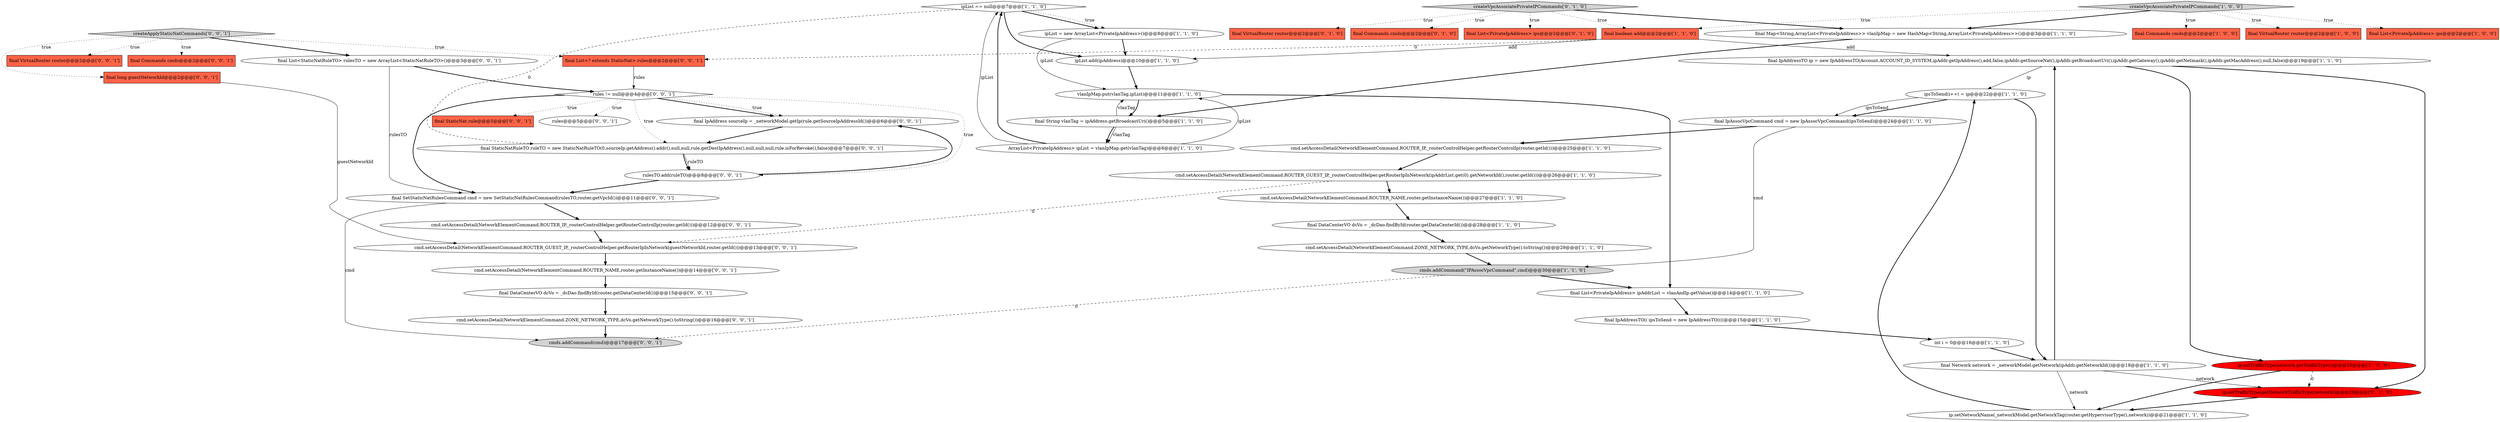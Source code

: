 digraph {
4 [style = filled, label = "final IpAddressTO ip = new IpAddressTO(Account.ACCOUNT_ID_SYSTEM,ipAddr.getIpAddress(),add,false,ipAddr.getSourceNat(),ipAddr.getBroadcastUri(),ipAddr.getGateway(),ipAddr.getNetmask(),ipAddr.getMacAddress(),null,false)@@@19@@@['1', '1', '0']", fillcolor = white, shape = ellipse image = "AAA0AAABBB1BBB"];
28 [style = filled, label = "final VirtualRouter router@@@2@@@['0', '1', '0']", fillcolor = tomato, shape = box image = "AAA0AAABBB2BBB"];
19 [style = filled, label = "ipsToSend(i++( = ip@@@22@@@['1', '1', '0']", fillcolor = white, shape = ellipse image = "AAA0AAABBB1BBB"];
31 [style = filled, label = "createVpcAssociatePrivateIPCommands['0', '1', '0']", fillcolor = lightgray, shape = diamond image = "AAA0AAABBB2BBB"];
38 [style = filled, label = "final DataCenterVO dcVo = _dcDao.findById(router.getDataCenterId())@@@15@@@['0', '0', '1']", fillcolor = white, shape = ellipse image = "AAA0AAABBB3BBB"];
35 [style = filled, label = "final StaticNat rule@@@5@@@['0', '0', '1']", fillcolor = tomato, shape = box image = "AAA0AAABBB3BBB"];
27 [style = filled, label = "ip.setTrafficType(getNetworkTrafficType(network))@@@20@@@['0', '1', '0']", fillcolor = red, shape = ellipse image = "AAA1AAABBB2BBB"];
44 [style = filled, label = "final long guestNetworkId@@@2@@@['0', '0', '1']", fillcolor = tomato, shape = box image = "AAA0AAABBB3BBB"];
6 [style = filled, label = "cmd.setAccessDetail(NetworkElementCommand.ROUTER_NAME,router.getInstanceName())@@@27@@@['1', '1', '0']", fillcolor = white, shape = ellipse image = "AAA0AAABBB1BBB"];
0 [style = filled, label = "ip.setTrafficType(network.getTrafficType())@@@20@@@['1', '0', '0']", fillcolor = red, shape = ellipse image = "AAA1AAABBB1BBB"];
50 [style = filled, label = "cmd.setAccessDetail(NetworkElementCommand.ROUTER_NAME,router.getInstanceName())@@@14@@@['0', '0', '1']", fillcolor = white, shape = ellipse image = "AAA0AAABBB3BBB"];
16 [style = filled, label = "int i = 0@@@16@@@['1', '1', '0']", fillcolor = white, shape = ellipse image = "AAA0AAABBB1BBB"];
3 [style = filled, label = "cmd.setAccessDetail(NetworkElementCommand.ROUTER_IP,_routerControlHelper.getRouterControlIp(router.getId()))@@@25@@@['1', '1', '0']", fillcolor = white, shape = ellipse image = "AAA0AAABBB1BBB"];
25 [style = filled, label = "createVpcAssociatePrivateIPCommands['1', '0', '0']", fillcolor = lightgray, shape = diamond image = "AAA0AAABBB1BBB"];
17 [style = filled, label = "final IpAssocVpcCommand cmd = new IpAssocVpcCommand(ipsToSend)@@@24@@@['1', '1', '0']", fillcolor = white, shape = ellipse image = "AAA0AAABBB1BBB"];
13 [style = filled, label = "cmd.setAccessDetail(NetworkElementCommand.ZONE_NETWORK_TYPE,dcVo.getNetworkType().toString())@@@29@@@['1', '1', '0']", fillcolor = white, shape = ellipse image = "AAA0AAABBB1BBB"];
42 [style = filled, label = "cmds.addCommand(cmd)@@@17@@@['0', '0', '1']", fillcolor = lightgray, shape = ellipse image = "AAA0AAABBB3BBB"];
41 [style = filled, label = "final IpAddress sourceIp = _networkModel.getIp(rule.getSourceIpAddressId())@@@6@@@['0', '0', '1']", fillcolor = white, shape = ellipse image = "AAA0AAABBB3BBB"];
7 [style = filled, label = "final Map<String,ArrayList<PrivateIpAddress>> vlanIpMap = new HashMap<String,ArrayList<PrivateIpAddress>>()@@@3@@@['1', '1', '0']", fillcolor = white, shape = ellipse image = "AAA0AAABBB1BBB"];
29 [style = filled, label = "final Commands cmds@@@2@@@['0', '1', '0']", fillcolor = tomato, shape = box image = "AAA0AAABBB2BBB"];
20 [style = filled, label = "ipList.add(ipAddress)@@@10@@@['1', '1', '0']", fillcolor = white, shape = ellipse image = "AAA0AAABBB1BBB"];
32 [style = filled, label = "final List<StaticNatRuleTO> rulesTO = new ArrayList<StaticNatRuleTO>()@@@3@@@['0', '0', '1']", fillcolor = white, shape = ellipse image = "AAA0AAABBB3BBB"];
18 [style = filled, label = "final Network network = _networkModel.getNetwork(ipAddr.getNetworkId())@@@18@@@['1', '1', '0']", fillcolor = white, shape = ellipse image = "AAA0AAABBB1BBB"];
45 [style = filled, label = "final StaticNatRuleTO ruleTO = new StaticNatRuleTO(0,sourceIp.getAddress().addr(),null,null,rule.getDestIpAddress(),null,null,null,rule.isForRevoke(),false)@@@7@@@['0', '0', '1']", fillcolor = white, shape = ellipse image = "AAA0AAABBB3BBB"];
49 [style = filled, label = "final List<? extends StaticNat> rules@@@2@@@['0', '0', '1']", fillcolor = tomato, shape = box image = "AAA0AAABBB3BBB"];
43 [style = filled, label = "final VirtualRouter router@@@2@@@['0', '0', '1']", fillcolor = tomato, shape = box image = "AAA0AAABBB3BBB"];
33 [style = filled, label = "rules@@@5@@@['0', '0', '1']", fillcolor = white, shape = ellipse image = "AAA0AAABBB3BBB"];
36 [style = filled, label = "final SetStaticNatRulesCommand cmd = new SetStaticNatRulesCommand(rulesTO,router.getVpcId())@@@11@@@['0', '0', '1']", fillcolor = white, shape = ellipse image = "AAA0AAABBB3BBB"];
30 [style = filled, label = "final List<PrivateIpAddress> ips@@@2@@@['0', '1', '0']", fillcolor = tomato, shape = box image = "AAA0AAABBB2BBB"];
1 [style = filled, label = "ArrayList<PrivateIpAddress> ipList = vlanIpMap.get(vlanTag)@@@6@@@['1', '1', '0']", fillcolor = white, shape = ellipse image = "AAA0AAABBB1BBB"];
12 [style = filled, label = "final boolean add@@@2@@@['1', '1', '0']", fillcolor = tomato, shape = box image = "AAA0AAABBB1BBB"];
22 [style = filled, label = "ip.setNetworkName(_networkModel.getNetworkTag(router.getHypervisorType(),network))@@@21@@@['1', '1', '0']", fillcolor = white, shape = ellipse image = "AAA0AAABBB1BBB"];
34 [style = filled, label = "final Commands cmds@@@2@@@['0', '0', '1']", fillcolor = tomato, shape = box image = "AAA0AAABBB3BBB"];
46 [style = filled, label = "cmd.setAccessDetail(NetworkElementCommand.ROUTER_IP,_routerControlHelper.getRouterControlIp(router.getId()))@@@12@@@['0', '0', '1']", fillcolor = white, shape = ellipse image = "AAA0AAABBB3BBB"];
48 [style = filled, label = "cmd.setAccessDetail(NetworkElementCommand.ROUTER_GUEST_IP,_routerControlHelper.getRouterIpInNetwork(guestNetworkId,router.getId()))@@@13@@@['0', '0', '1']", fillcolor = white, shape = ellipse image = "AAA0AAABBB3BBB"];
23 [style = filled, label = "ipList == null@@@7@@@['1', '1', '0']", fillcolor = white, shape = diamond image = "AAA0AAABBB1BBB"];
24 [style = filled, label = "final DataCenterVO dcVo = _dcDao.findById(router.getDataCenterId())@@@28@@@['1', '1', '0']", fillcolor = white, shape = ellipse image = "AAA0AAABBB1BBB"];
47 [style = filled, label = "rulesTO.add(ruleTO)@@@8@@@['0', '0', '1']", fillcolor = white, shape = ellipse image = "AAA0AAABBB3BBB"];
15 [style = filled, label = "ipList = new ArrayList<PrivateIpAddress>()@@@8@@@['1', '1', '0']", fillcolor = white, shape = ellipse image = "AAA0AAABBB1BBB"];
26 [style = filled, label = "vlanIpMap.put(vlanTag,ipList)@@@11@@@['1', '1', '0']", fillcolor = white, shape = ellipse image = "AAA0AAABBB1BBB"];
8 [style = filled, label = "final Commands cmds@@@2@@@['1', '0', '0']", fillcolor = tomato, shape = box image = "AAA0AAABBB1BBB"];
40 [style = filled, label = "rules != null@@@4@@@['0', '0', '1']", fillcolor = white, shape = diamond image = "AAA0AAABBB3BBB"];
9 [style = filled, label = "cmd.setAccessDetail(NetworkElementCommand.ROUTER_GUEST_IP,_routerControlHelper.getRouterIpInNetwork(ipAddrList.get(0).getNetworkId(),router.getId()))@@@26@@@['1', '1', '0']", fillcolor = white, shape = ellipse image = "AAA0AAABBB1BBB"];
39 [style = filled, label = "createApplyStaticNatCommands['0', '0', '1']", fillcolor = lightgray, shape = diamond image = "AAA0AAABBB3BBB"];
11 [style = filled, label = "final VirtualRouter router@@@2@@@['1', '0', '0']", fillcolor = tomato, shape = box image = "AAA0AAABBB1BBB"];
10 [style = filled, label = "final List<PrivateIpAddress> ipAddrList = vlanAndIp.getValue()@@@14@@@['1', '1', '0']", fillcolor = white, shape = ellipse image = "AAA0AAABBB1BBB"];
37 [style = filled, label = "cmd.setAccessDetail(NetworkElementCommand.ZONE_NETWORK_TYPE,dcVo.getNetworkType().toString())@@@16@@@['0', '0', '1']", fillcolor = white, shape = ellipse image = "AAA0AAABBB3BBB"];
21 [style = filled, label = "final String vlanTag = ipAddress.getBroadcastUri()@@@5@@@['1', '1', '0']", fillcolor = white, shape = ellipse image = "AAA0AAABBB1BBB"];
5 [style = filled, label = "final IpAddressTO(( ipsToSend = new IpAddressTO((((@@@15@@@['1', '1', '0']", fillcolor = white, shape = ellipse image = "AAA0AAABBB1BBB"];
14 [style = filled, label = "cmds.addCommand(\"IPAssocVpcCommand\",cmd)@@@30@@@['1', '1', '0']", fillcolor = lightgray, shape = ellipse image = "AAA0AAABBB1BBB"];
2 [style = filled, label = "final List<PrivateIpAddress> ips@@@2@@@['1', '0', '0']", fillcolor = tomato, shape = box image = "AAA0AAABBB1BBB"];
1->23 [style = solid, label="ipList"];
12->49 [style = dashed, label="0"];
12->20 [style = solid, label="add"];
23->20 [style = bold, label=""];
16->18 [style = bold, label=""];
12->4 [style = solid, label="add"];
19->18 [style = bold, label=""];
21->1 [style = solid, label="vlanTag"];
40->33 [style = dotted, label="true"];
22->19 [style = bold, label=""];
26->10 [style = bold, label=""];
15->26 [style = solid, label="ipList"];
20->26 [style = bold, label=""];
1->26 [style = solid, label="ipList"];
17->14 [style = solid, label="cmd"];
39->49 [style = dotted, label="true"];
23->15 [style = bold, label=""];
23->45 [style = dashed, label="0"];
45->47 [style = solid, label="ruleTO"];
32->36 [style = solid, label="rulesTO"];
14->10 [style = bold, label=""];
48->50 [style = bold, label=""];
25->12 [style = dotted, label="true"];
6->24 [style = bold, label=""];
19->17 [style = bold, label=""];
0->27 [style = dashed, label="0"];
39->43 [style = dotted, label="true"];
25->7 [style = bold, label=""];
27->22 [style = bold, label=""];
46->48 [style = bold, label=""];
25->11 [style = dotted, label="true"];
31->7 [style = bold, label=""];
21->26 [style = solid, label="vlanTag"];
1->23 [style = bold, label=""];
40->35 [style = dotted, label="true"];
4->0 [style = bold, label=""];
9->6 [style = bold, label=""];
18->22 [style = solid, label="network"];
18->27 [style = solid, label="network"];
4->19 [style = solid, label="ip"];
26->21 [style = bold, label=""];
5->16 [style = bold, label=""];
3->9 [style = bold, label=""];
31->30 [style = dotted, label="true"];
36->46 [style = bold, label=""];
9->48 [style = dashed, label="0"];
10->5 [style = bold, label=""];
18->4 [style = bold, label=""];
50->38 [style = bold, label=""];
40->47 [style = dotted, label="true"];
31->28 [style = dotted, label="true"];
40->36 [style = bold, label=""];
38->37 [style = bold, label=""];
44->48 [style = solid, label="guestNetworkId"];
49->40 [style = solid, label="rules"];
36->42 [style = solid, label="cmd"];
15->20 [style = bold, label=""];
19->17 [style = solid, label="ipsToSend"];
0->22 [style = bold, label=""];
21->1 [style = bold, label=""];
4->27 [style = bold, label=""];
32->40 [style = bold, label=""];
40->41 [style = bold, label=""];
39->32 [style = bold, label=""];
45->47 [style = bold, label=""];
17->3 [style = bold, label=""];
47->41 [style = bold, label=""];
7->21 [style = bold, label=""];
14->42 [style = dashed, label="0"];
41->45 [style = bold, label=""];
23->15 [style = dotted, label="true"];
39->44 [style = dotted, label="true"];
40->45 [style = dotted, label="true"];
31->29 [style = dotted, label="true"];
25->2 [style = dotted, label="true"];
13->14 [style = bold, label=""];
47->36 [style = bold, label=""];
31->12 [style = dotted, label="true"];
40->41 [style = dotted, label="true"];
37->42 [style = bold, label=""];
25->8 [style = dotted, label="true"];
39->34 [style = dotted, label="true"];
24->13 [style = bold, label=""];
}
